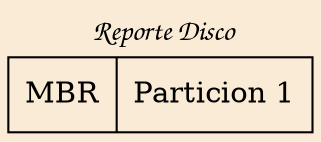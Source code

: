 digraph grid {bgcolor="antiquewhite" fontname="Comic Sans MS " label=" Reporte Disco"layout=dot labelloc = "t"edge [weigth=1000 style=dashed color=red4 dir = "both" arrowtail="open" arrowhead="open"]node[shape=record, color=black]a0[label="MBR|Particion 1"];
}